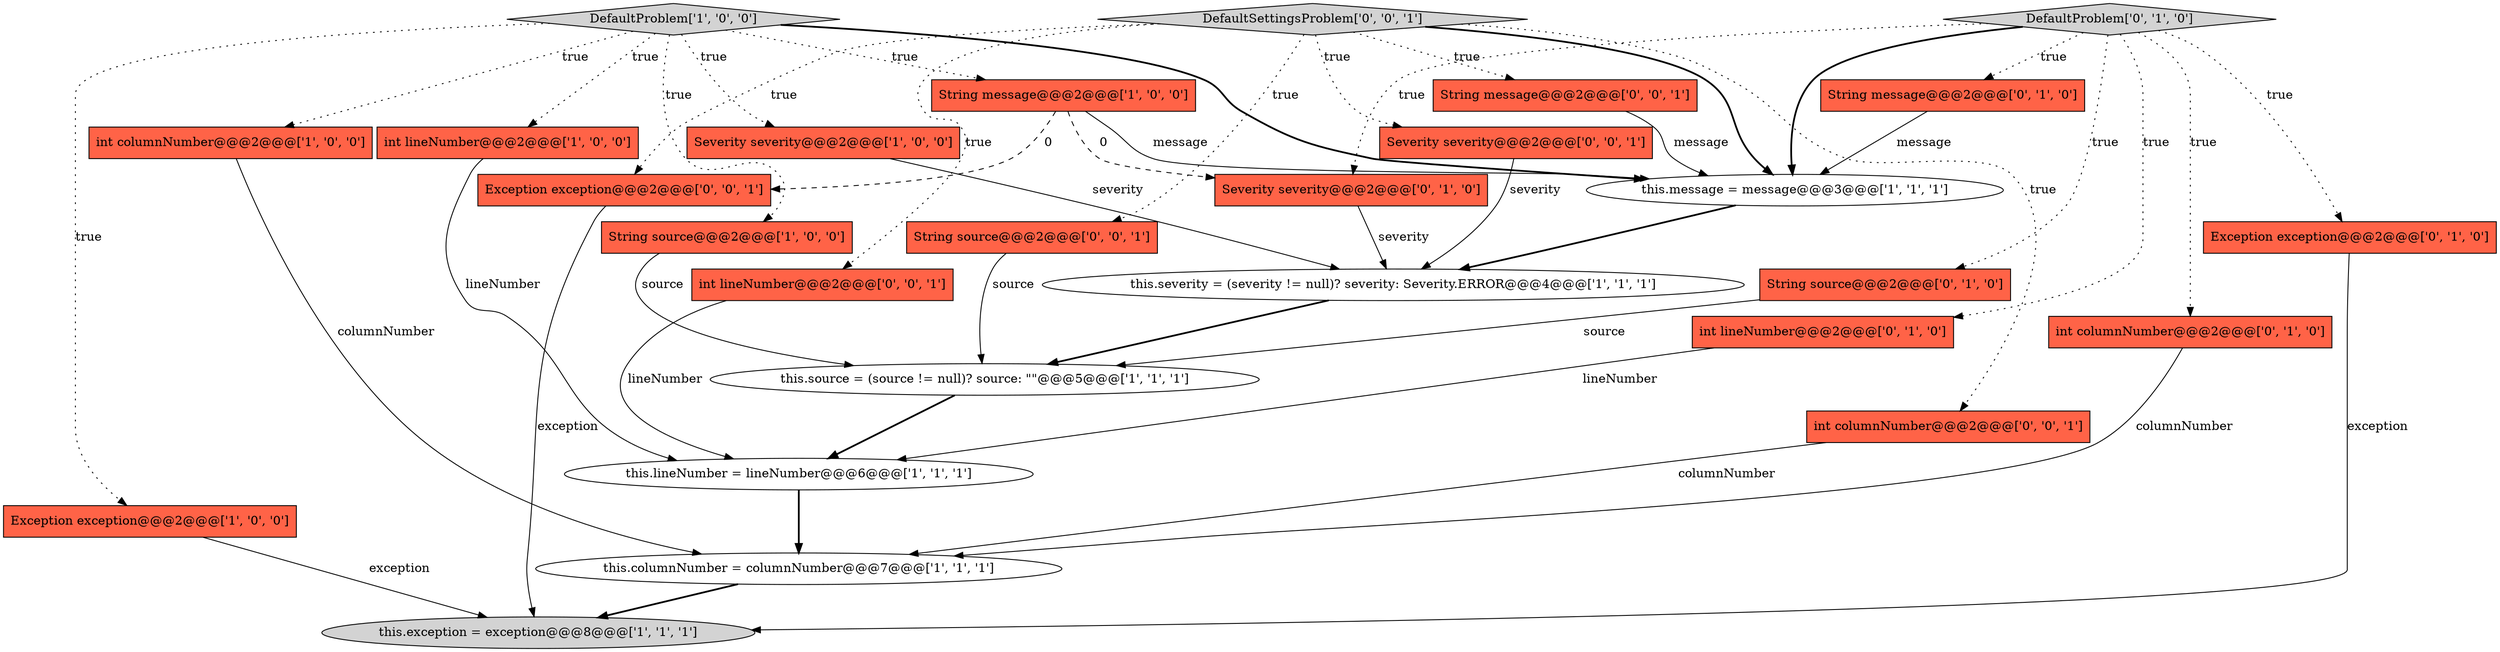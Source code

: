 digraph {
1 [style = filled, label = "int columnNumber@@@2@@@['1', '0', '0']", fillcolor = tomato, shape = box image = "AAA0AAABBB1BBB"];
22 [style = filled, label = "String message@@@2@@@['0', '0', '1']", fillcolor = tomato, shape = box image = "AAA0AAABBB3BBB"];
7 [style = filled, label = "this.severity = (severity != null)? severity: Severity.ERROR@@@4@@@['1', '1', '1']", fillcolor = white, shape = ellipse image = "AAA0AAABBB1BBB"];
21 [style = filled, label = "DefaultSettingsProblem['0', '0', '1']", fillcolor = lightgray, shape = diamond image = "AAA0AAABBB3BBB"];
13 [style = filled, label = "Exception exception@@@2@@@['0', '1', '0']", fillcolor = tomato, shape = box image = "AAA0AAABBB2BBB"];
9 [style = filled, label = "DefaultProblem['1', '0', '0']", fillcolor = lightgray, shape = diamond image = "AAA0AAABBB1BBB"];
5 [style = filled, label = "String source@@@2@@@['1', '0', '0']", fillcolor = tomato, shape = box image = "AAA0AAABBB1BBB"];
24 [style = filled, label = "int columnNumber@@@2@@@['0', '0', '1']", fillcolor = tomato, shape = box image = "AAA0AAABBB3BBB"];
19 [style = filled, label = "Severity severity@@@2@@@['0', '1', '0']", fillcolor = tomato, shape = box image = "AAA1AAABBB2BBB"];
4 [style = filled, label = "Severity severity@@@2@@@['1', '0', '0']", fillcolor = tomato, shape = box image = "AAA0AAABBB1BBB"];
8 [style = filled, label = "this.source = (source != null)? source: \"\"@@@5@@@['1', '1', '1']", fillcolor = white, shape = ellipse image = "AAA0AAABBB1BBB"];
12 [style = filled, label = "this.exception = exception@@@8@@@['1', '1', '1']", fillcolor = lightgray, shape = ellipse image = "AAA0AAABBB1BBB"];
17 [style = filled, label = "String source@@@2@@@['0', '1', '0']", fillcolor = tomato, shape = box image = "AAA0AAABBB2BBB"];
18 [style = filled, label = "int lineNumber@@@2@@@['0', '1', '0']", fillcolor = tomato, shape = box image = "AAA0AAABBB2BBB"];
26 [style = filled, label = "Exception exception@@@2@@@['0', '0', '1']", fillcolor = tomato, shape = box image = "AAA0AAABBB3BBB"];
0 [style = filled, label = "int lineNumber@@@2@@@['1', '0', '0']", fillcolor = tomato, shape = box image = "AAA0AAABBB1BBB"];
16 [style = filled, label = "DefaultProblem['0', '1', '0']", fillcolor = lightgray, shape = diamond image = "AAA0AAABBB2BBB"];
2 [style = filled, label = "this.message = message@@@3@@@['1', '1', '1']", fillcolor = white, shape = ellipse image = "AAA0AAABBB1BBB"];
23 [style = filled, label = "Severity severity@@@2@@@['0', '0', '1']", fillcolor = tomato, shape = box image = "AAA0AAABBB3BBB"];
6 [style = filled, label = "this.lineNumber = lineNumber@@@6@@@['1', '1', '1']", fillcolor = white, shape = ellipse image = "AAA0AAABBB1BBB"];
25 [style = filled, label = "int lineNumber@@@2@@@['0', '0', '1']", fillcolor = tomato, shape = box image = "AAA0AAABBB3BBB"];
20 [style = filled, label = "String source@@@2@@@['0', '0', '1']", fillcolor = tomato, shape = box image = "AAA0AAABBB3BBB"];
15 [style = filled, label = "String message@@@2@@@['0', '1', '0']", fillcolor = tomato, shape = box image = "AAA0AAABBB2BBB"];
10 [style = filled, label = "Exception exception@@@2@@@['1', '0', '0']", fillcolor = tomato, shape = box image = "AAA0AAABBB1BBB"];
11 [style = filled, label = "String message@@@2@@@['1', '0', '0']", fillcolor = tomato, shape = box image = "AAA1AAABBB1BBB"];
14 [style = filled, label = "int columnNumber@@@2@@@['0', '1', '0']", fillcolor = tomato, shape = box image = "AAA0AAABBB2BBB"];
3 [style = filled, label = "this.columnNumber = columnNumber@@@7@@@['1', '1', '1']", fillcolor = white, shape = ellipse image = "AAA0AAABBB1BBB"];
16->19 [style = dotted, label="true"];
13->12 [style = solid, label="exception"];
6->3 [style = bold, label=""];
14->3 [style = solid, label="columnNumber"];
9->0 [style = dotted, label="true"];
21->20 [style = dotted, label="true"];
16->13 [style = dotted, label="true"];
9->2 [style = bold, label=""];
4->7 [style = solid, label="severity"];
16->18 [style = dotted, label="true"];
15->2 [style = solid, label="message"];
9->11 [style = dotted, label="true"];
0->6 [style = solid, label="lineNumber"];
16->17 [style = dotted, label="true"];
11->26 [style = dashed, label="0"];
1->3 [style = solid, label="columnNumber"];
21->22 [style = dotted, label="true"];
8->6 [style = bold, label=""];
3->12 [style = bold, label=""];
11->2 [style = solid, label="message"];
17->8 [style = solid, label="source"];
16->2 [style = bold, label=""];
7->8 [style = bold, label=""];
10->12 [style = solid, label="exception"];
24->3 [style = solid, label="columnNumber"];
23->7 [style = solid, label="severity"];
21->2 [style = bold, label=""];
18->6 [style = solid, label="lineNumber"];
21->25 [style = dotted, label="true"];
25->6 [style = solid, label="lineNumber"];
21->24 [style = dotted, label="true"];
21->26 [style = dotted, label="true"];
11->19 [style = dashed, label="0"];
21->23 [style = dotted, label="true"];
16->14 [style = dotted, label="true"];
19->7 [style = solid, label="severity"];
9->1 [style = dotted, label="true"];
20->8 [style = solid, label="source"];
9->4 [style = dotted, label="true"];
22->2 [style = solid, label="message"];
2->7 [style = bold, label=""];
26->12 [style = solid, label="exception"];
9->10 [style = dotted, label="true"];
5->8 [style = solid, label="source"];
16->15 [style = dotted, label="true"];
9->5 [style = dotted, label="true"];
}

